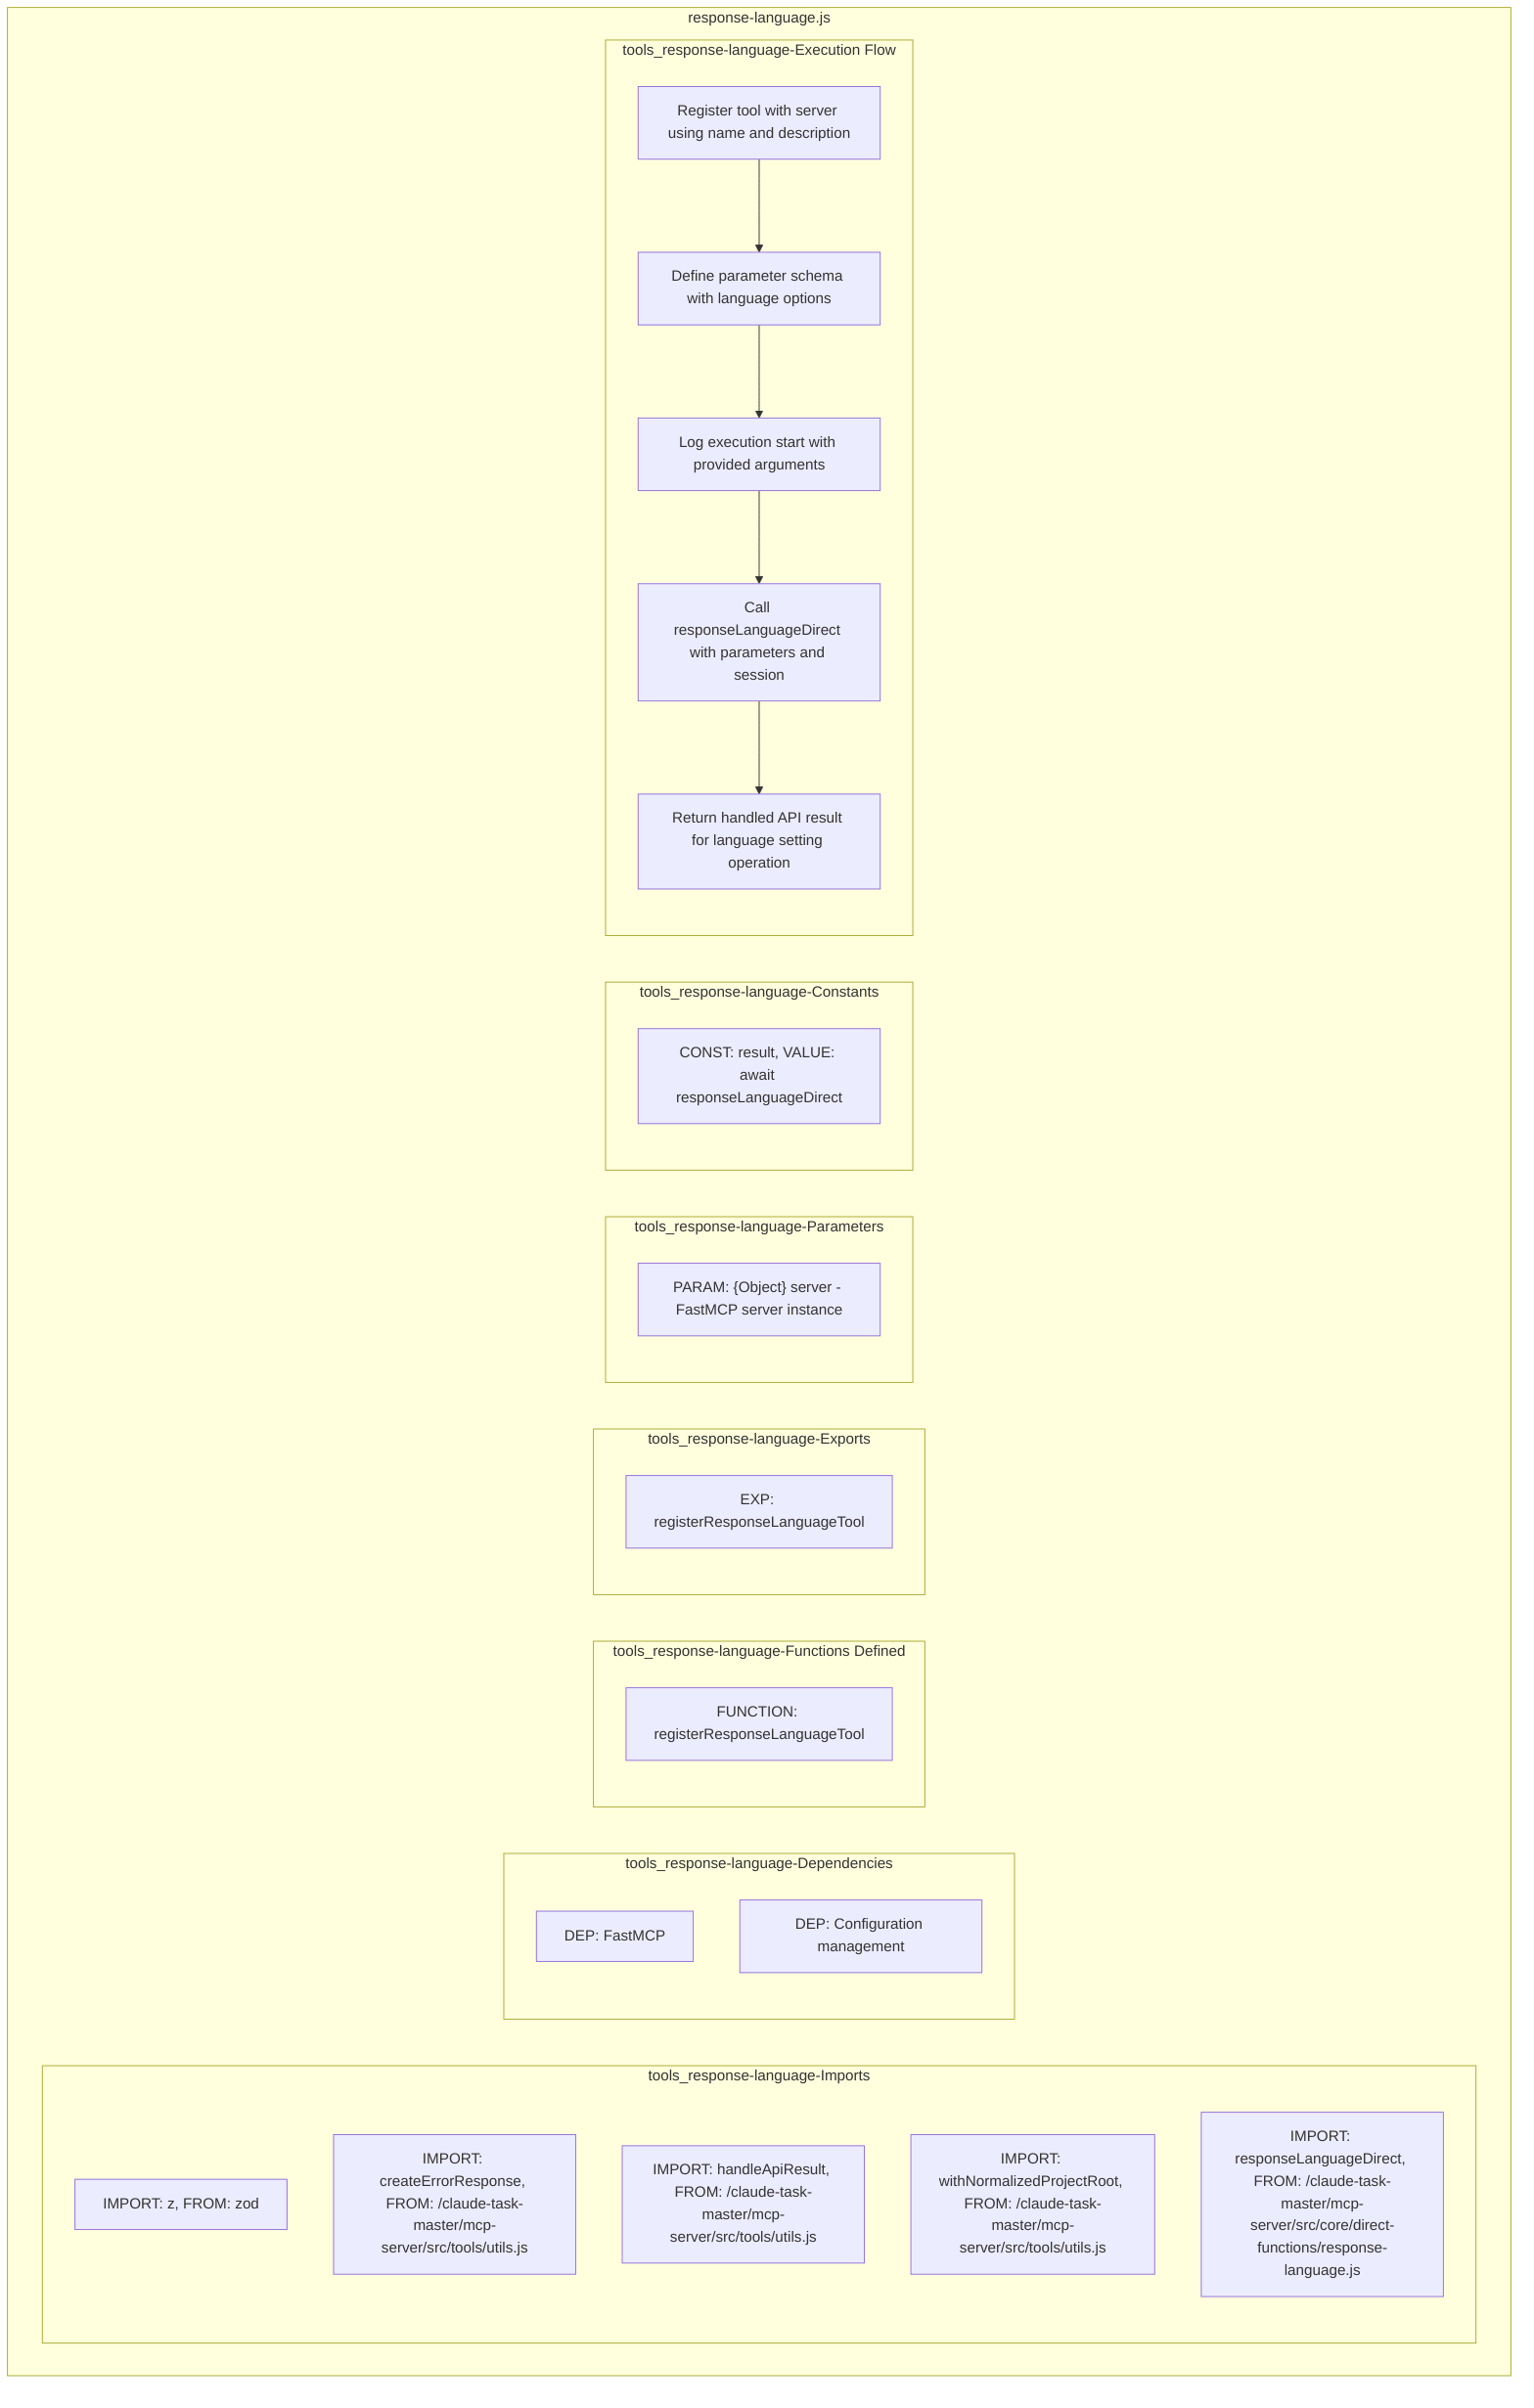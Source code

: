 flowchart TB
    subgraph tools_response-language-Imports["tools_response-language-Imports"]
        I1["IMPORT: z, FROM: zod"]
        I2["IMPORT: createErrorResponse, FROM: /claude-task-master/mcp-server/src/tools/utils.js"]
        I3["IMPORT: handleApiResult, FROM: /claude-task-master/mcp-server/src/tools/utils.js"]
        I4["IMPORT: withNormalizedProjectRoot, FROM: /claude-task-master/mcp-server/src/tools/utils.js"]
        I5["IMPORT: responseLanguageDirect, FROM: /claude-task-master/mcp-server/src/core/direct-functions/response-language.js"]
    end
    subgraph tools_response-language-Dependencies["tools_response-language-Dependencies"]
        D1["DEP: FastMCP"]
        D2["DEP: Configuration management"]
    end
    subgraph tools_response-language-FunctionsDefined["tools_response-language-Functions Defined"]
        FU1["FUNCTION: registerResponseLanguageTool"]
    end
    subgraph tools_response-language-Exports["tools_response-language-Exports"]
        E1["EXP: registerResponseLanguageTool"]
    end
    subgraph tools_response-language-Parameters["tools_response-language-Parameters"]
        P1["PARAM: {Object} server - FastMCP server instance"]
    end
    subgraph tools_response-language-Constants["tools_response-language-Constants"]
        C1["CONST: result, VALUE: await responseLanguageDirect"]
    end
    subgraph tools_response-language-ExecutionFlow["tools_response-language-Execution Flow"]
        FL1["Register tool with server using name and description"]
        FL2["Define parameter schema with language options"]
        FL3["Log execution start with provided arguments"]
        FL4["Call responseLanguageDirect with parameters and session"]
        FL5["Return handled API result for language setting operation"]
    end
    subgraph tools_response-language["response-language.js"]
        tools_response-language-Imports
        tools_response-language-Dependencies
        tools_response-language-FunctionsDefined
        tools_response-language-Exports
        tools_response-language-Parameters
        tools_response-language-Constants
        tools_response-language-ExecutionFlow
    end
    FL1 --> FL2
    FL2 --> FL3
    FL3 --> FL4
    FL4 --> FL5